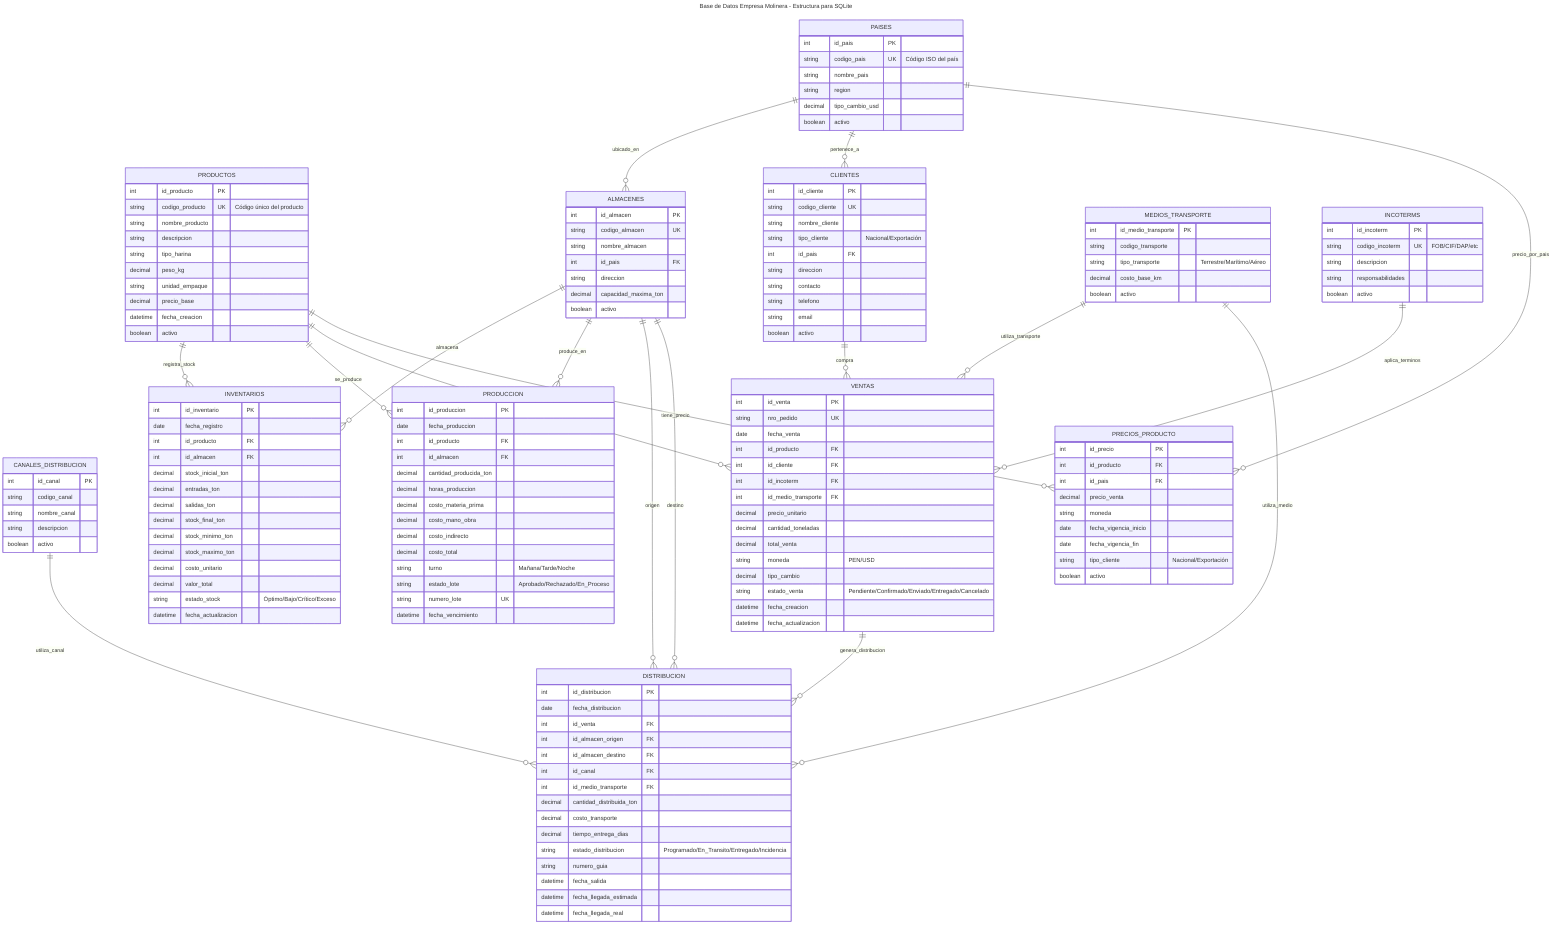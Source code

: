 ---
title: Base de Datos Empresa Molinera - Estructura para SQLite
---
erDiagram
    %% Entidades de Catálogos/Maestros
    PRODUCTOS {
        int id_producto PK
        string codigo_producto UK "Código único del producto"
        string nombre_producto
        string descripcion
        string tipo_harina
        decimal peso_kg
        string unidad_empaque
        decimal precio_base
        datetime fecha_creacion
        boolean activo
    }

    PAISES {
        int id_pais PK
        string codigo_pais UK "Código ISO del país"
        string nombre_pais
        string region
        decimal tipo_cambio_usd
        boolean activo
    }

    ALMACENES {
        int id_almacen PK
        string codigo_almacen UK
        string nombre_almacen
        int id_pais FK
        string direccion
        decimal capacidad_maxima_ton
        boolean activo
    }

    CLIENTES {
        int id_cliente PK
        string codigo_cliente UK
        string nombre_cliente
        string tipo_cliente "Nacional/Exportación"
        int id_pais FK
        string direccion
        string contacto
        string telefono
        string email
        boolean activo
    }

    CANALES_DISTRIBUCION {
        int id_canal PK
        string codigo_canal
        string nombre_canal
        string descripcion
        boolean activo
    }

    MEDIOS_TRANSPORTE {
        int id_medio_transporte PK
        string codigo_transporte
        string tipo_transporte "Terrestre/Marítimo/Aéreo"
        decimal costo_base_km
        boolean activo
    }

    INCOTERMS {
        int id_incoterm PK
        string codigo_incoterm UK "FOB/CIF/DAP/etc"
        string descripcion
        string responsabilidades
        boolean activo
    }

    %% Entidades Operativas
    INVENTARIOS {
        int id_inventario PK
        date fecha_registro
        int id_producto FK
        int id_almacen FK
        decimal stock_inicial_ton
        decimal entradas_ton
        decimal salidas_ton
        decimal stock_final_ton
        decimal stock_minimo_ton
        decimal stock_maximo_ton
        decimal costo_unitario
        decimal valor_total
        string estado_stock "Óptimo/Bajo/Crítico/Exceso"
        datetime fecha_actualizacion
    }

    PRODUCCION {
        int id_produccion PK
        date fecha_produccion
        int id_producto FK
        int id_almacen FK
        decimal cantidad_producida_ton
        decimal horas_produccion
        decimal costo_materia_prima
        decimal costo_mano_obra
        decimal costo_indirecto
        decimal costo_total
        string turno "Mañana/Tarde/Noche"
        string estado_lote "Aprobado/Rechazado/En_Proceso"
        string numero_lote UK
        datetime fecha_vencimiento
    }

    VENTAS {
        int id_venta PK
        string nro_pedido UK
        date fecha_venta
        int id_producto FK
        int id_cliente FK
        int id_incoterm FK
        int id_medio_transporte FK
        decimal precio_unitario
        decimal cantidad_toneladas
        decimal total_venta
        string moneda "PEN/USD"
        decimal tipo_cambio
        string estado_venta "Pendiente/Confirmado/Enviado/Entregado/Cancelado"
        datetime fecha_creacion
        datetime fecha_actualizacion
    }

    DISTRIBUCION {
        int id_distribucion PK
        date fecha_distribucion
        int id_venta FK
        int id_almacen_origen FK
        int id_almacen_destino FK
        int id_canal FK
        int id_medio_transporte FK
        decimal cantidad_distribuida_ton
        decimal costo_transporte
        decimal tiempo_entrega_dias
        string estado_distribucion "Programado/En_Transito/Entregado/Incidencia"
        string numero_guia
        datetime fecha_salida
        datetime fecha_llegada_estimada
        datetime fecha_llegada_real
    }

    PRECIOS_PRODUCTO {
        int id_precio PK
        int id_producto FK
        int id_pais FK
        decimal precio_venta
        string moneda
        date fecha_vigencia_inicio
        date fecha_vigencia_fin
        string tipo_cliente "Nacional/Exportación"
        boolean activo
    }

    %% Relaciones
    PAISES ||--o{ ALMACENES : "ubicado_en"
    PAISES ||--o{ CLIENTES : "pertenece_a"

    ALMACENES ||--o{ INVENTARIOS : "almacena"
    PRODUCTOS ||--o{ INVENTARIOS : "registra_stock"

    ALMACENES ||--o{ PRODUCCION : "produce_en"
    PRODUCTOS ||--o{ PRODUCCION : "se_produce"

    PRODUCTOS ||--o{ VENTAS : "se_vende"
    CLIENTES ||--o{ VENTAS : "compra"
    INCOTERMS ||--o{ VENTAS : "aplica_terminos"
    MEDIOS_TRANSPORTE ||--o{ VENTAS : "utiliza_transporte"

    VENTAS ||--o{ DISTRIBUCION : "genera_distribucion"
    ALMACENES ||--o{ DISTRIBUCION : "origen"
    ALMACENES ||--o{ DISTRIBUCION : "destino"
    CANALES_DISTRIBUCION ||--o{ DISTRIBUCION : "utiliza_canal"
    MEDIOS_TRANSPORTE ||--o{ DISTRIBUCION : "utiliza_medio"

    PRODUCTOS ||--o{ PRECIOS_PRODUCTO : "tiene_precio"
    PAISES ||--o{ PRECIOS_PRODUCTO : "precio_por_pais"